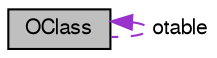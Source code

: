 digraph "OClass"
{
 // LATEX_PDF_SIZE
  bgcolor="transparent";
  edge [fontname="FreeSans",fontsize="10",labelfontname="FreeSans",labelfontsize="10"];
  node [fontname="FreeSans",fontsize="10",shape=record];
  Node1 [label="OClass",height=0.2,width=0.4,color="black", fillcolor="grey75", style="filled", fontcolor="black",tooltip="OClass Class."];
  Node1 -> Node1 [dir="back",color="darkorchid3",fontsize="10",style="dashed",label=" otable" ,fontname="FreeSans"];
}
